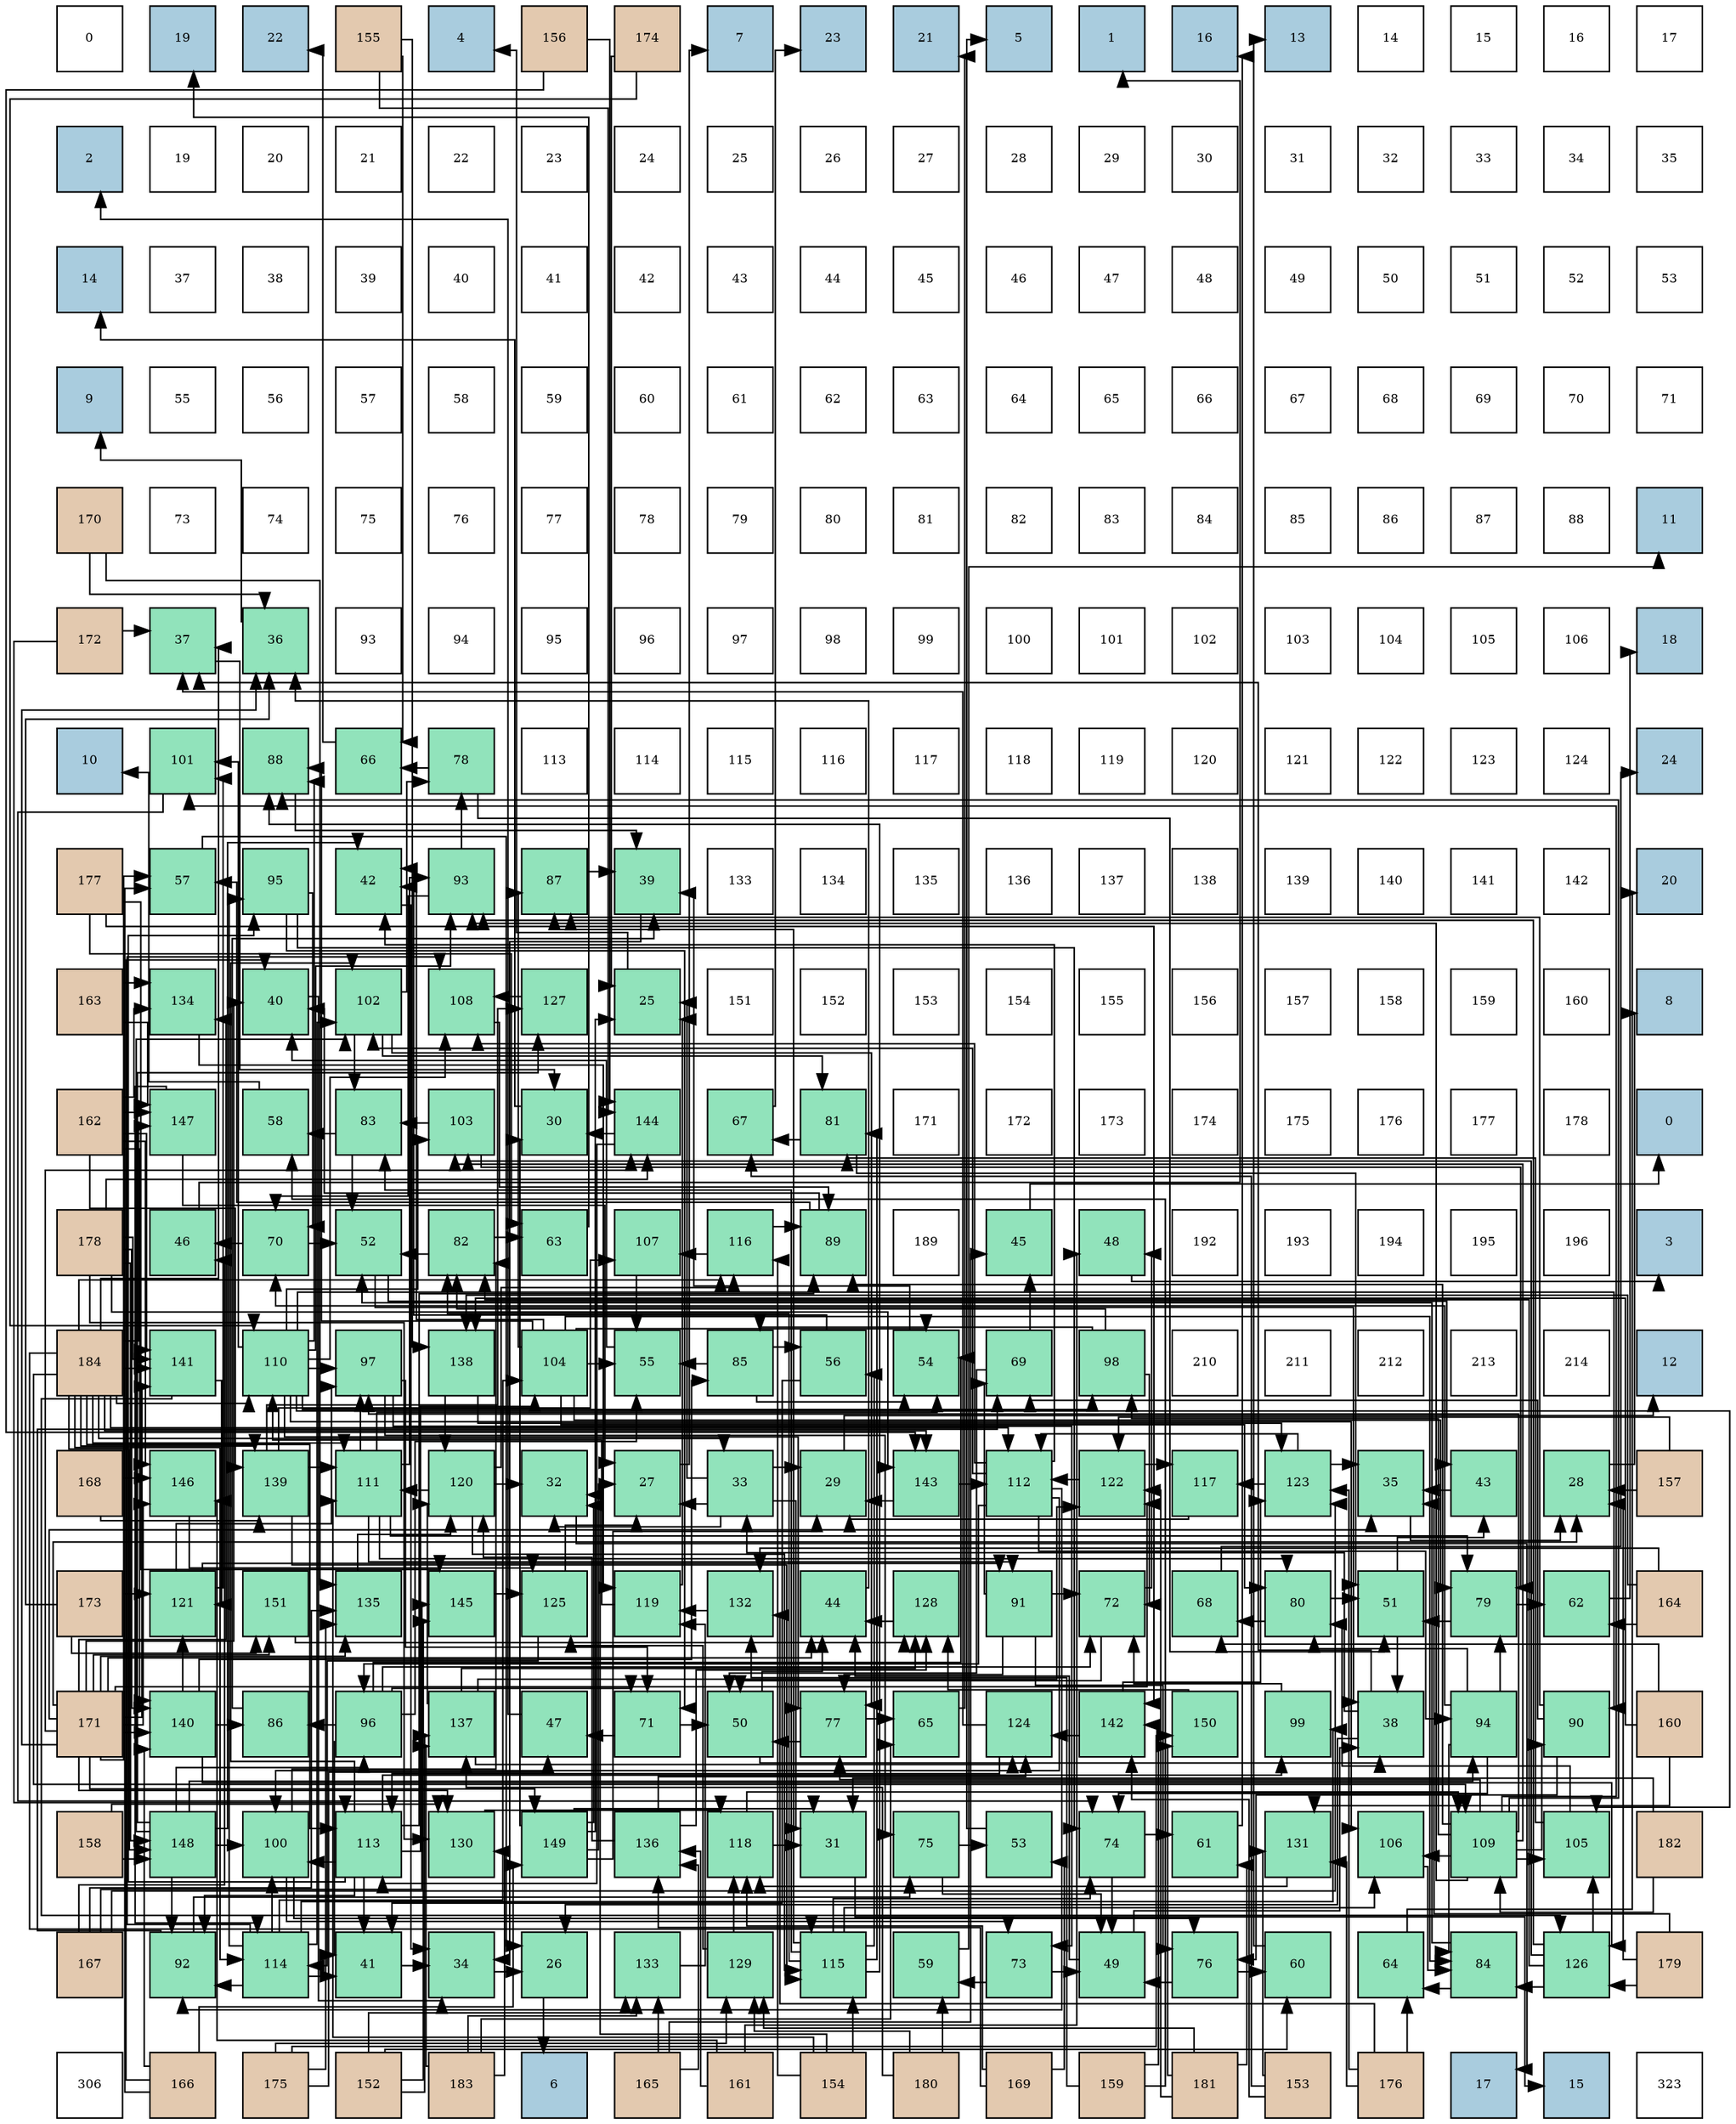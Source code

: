 digraph layout{
 rankdir=TB;
 splines=ortho;
 node [style=filled shape=square fixedsize=true width=0.6];
0[label="0", fontsize=8, fillcolor="#ffffff"];
1[label="19", fontsize=8, fillcolor="#a9ccde"];
2[label="22", fontsize=8, fillcolor="#a9ccde"];
3[label="155", fontsize=8, fillcolor="#e3c9af"];
4[label="4", fontsize=8, fillcolor="#a9ccde"];
5[label="156", fontsize=8, fillcolor="#e3c9af"];
6[label="174", fontsize=8, fillcolor="#e3c9af"];
7[label="7", fontsize=8, fillcolor="#a9ccde"];
8[label="23", fontsize=8, fillcolor="#a9ccde"];
9[label="21", fontsize=8, fillcolor="#a9ccde"];
10[label="5", fontsize=8, fillcolor="#a9ccde"];
11[label="1", fontsize=8, fillcolor="#a9ccde"];
12[label="16", fontsize=8, fillcolor="#a9ccde"];
13[label="13", fontsize=8, fillcolor="#a9ccde"];
14[label="14", fontsize=8, fillcolor="#ffffff"];
15[label="15", fontsize=8, fillcolor="#ffffff"];
16[label="16", fontsize=8, fillcolor="#ffffff"];
17[label="17", fontsize=8, fillcolor="#ffffff"];
18[label="2", fontsize=8, fillcolor="#a9ccde"];
19[label="19", fontsize=8, fillcolor="#ffffff"];
20[label="20", fontsize=8, fillcolor="#ffffff"];
21[label="21", fontsize=8, fillcolor="#ffffff"];
22[label="22", fontsize=8, fillcolor="#ffffff"];
23[label="23", fontsize=8, fillcolor="#ffffff"];
24[label="24", fontsize=8, fillcolor="#ffffff"];
25[label="25", fontsize=8, fillcolor="#ffffff"];
26[label="26", fontsize=8, fillcolor="#ffffff"];
27[label="27", fontsize=8, fillcolor="#ffffff"];
28[label="28", fontsize=8, fillcolor="#ffffff"];
29[label="29", fontsize=8, fillcolor="#ffffff"];
30[label="30", fontsize=8, fillcolor="#ffffff"];
31[label="31", fontsize=8, fillcolor="#ffffff"];
32[label="32", fontsize=8, fillcolor="#ffffff"];
33[label="33", fontsize=8, fillcolor="#ffffff"];
34[label="34", fontsize=8, fillcolor="#ffffff"];
35[label="35", fontsize=8, fillcolor="#ffffff"];
36[label="14", fontsize=8, fillcolor="#a9ccde"];
37[label="37", fontsize=8, fillcolor="#ffffff"];
38[label="38", fontsize=8, fillcolor="#ffffff"];
39[label="39", fontsize=8, fillcolor="#ffffff"];
40[label="40", fontsize=8, fillcolor="#ffffff"];
41[label="41", fontsize=8, fillcolor="#ffffff"];
42[label="42", fontsize=8, fillcolor="#ffffff"];
43[label="43", fontsize=8, fillcolor="#ffffff"];
44[label="44", fontsize=8, fillcolor="#ffffff"];
45[label="45", fontsize=8, fillcolor="#ffffff"];
46[label="46", fontsize=8, fillcolor="#ffffff"];
47[label="47", fontsize=8, fillcolor="#ffffff"];
48[label="48", fontsize=8, fillcolor="#ffffff"];
49[label="49", fontsize=8, fillcolor="#ffffff"];
50[label="50", fontsize=8, fillcolor="#ffffff"];
51[label="51", fontsize=8, fillcolor="#ffffff"];
52[label="52", fontsize=8, fillcolor="#ffffff"];
53[label="53", fontsize=8, fillcolor="#ffffff"];
54[label="9", fontsize=8, fillcolor="#a9ccde"];
55[label="55", fontsize=8, fillcolor="#ffffff"];
56[label="56", fontsize=8, fillcolor="#ffffff"];
57[label="57", fontsize=8, fillcolor="#ffffff"];
58[label="58", fontsize=8, fillcolor="#ffffff"];
59[label="59", fontsize=8, fillcolor="#ffffff"];
60[label="60", fontsize=8, fillcolor="#ffffff"];
61[label="61", fontsize=8, fillcolor="#ffffff"];
62[label="62", fontsize=8, fillcolor="#ffffff"];
63[label="63", fontsize=8, fillcolor="#ffffff"];
64[label="64", fontsize=8, fillcolor="#ffffff"];
65[label="65", fontsize=8, fillcolor="#ffffff"];
66[label="66", fontsize=8, fillcolor="#ffffff"];
67[label="67", fontsize=8, fillcolor="#ffffff"];
68[label="68", fontsize=8, fillcolor="#ffffff"];
69[label="69", fontsize=8, fillcolor="#ffffff"];
70[label="70", fontsize=8, fillcolor="#ffffff"];
71[label="71", fontsize=8, fillcolor="#ffffff"];
72[label="170", fontsize=8, fillcolor="#e3c9af"];
73[label="73", fontsize=8, fillcolor="#ffffff"];
74[label="74", fontsize=8, fillcolor="#ffffff"];
75[label="75", fontsize=8, fillcolor="#ffffff"];
76[label="76", fontsize=8, fillcolor="#ffffff"];
77[label="77", fontsize=8, fillcolor="#ffffff"];
78[label="78", fontsize=8, fillcolor="#ffffff"];
79[label="79", fontsize=8, fillcolor="#ffffff"];
80[label="80", fontsize=8, fillcolor="#ffffff"];
81[label="81", fontsize=8, fillcolor="#ffffff"];
82[label="82", fontsize=8, fillcolor="#ffffff"];
83[label="83", fontsize=8, fillcolor="#ffffff"];
84[label="84", fontsize=8, fillcolor="#ffffff"];
85[label="85", fontsize=8, fillcolor="#ffffff"];
86[label="86", fontsize=8, fillcolor="#ffffff"];
87[label="87", fontsize=8, fillcolor="#ffffff"];
88[label="88", fontsize=8, fillcolor="#ffffff"];
89[label="11", fontsize=8, fillcolor="#a9ccde"];
90[label="172", fontsize=8, fillcolor="#e3c9af"];
91[label="37", fontsize=8, fillcolor="#91e3bb"];
92[label="36", fontsize=8, fillcolor="#91e3bb"];
93[label="93", fontsize=8, fillcolor="#ffffff"];
94[label="94", fontsize=8, fillcolor="#ffffff"];
95[label="95", fontsize=8, fillcolor="#ffffff"];
96[label="96", fontsize=8, fillcolor="#ffffff"];
97[label="97", fontsize=8, fillcolor="#ffffff"];
98[label="98", fontsize=8, fillcolor="#ffffff"];
99[label="99", fontsize=8, fillcolor="#ffffff"];
100[label="100", fontsize=8, fillcolor="#ffffff"];
101[label="101", fontsize=8, fillcolor="#ffffff"];
102[label="102", fontsize=8, fillcolor="#ffffff"];
103[label="103", fontsize=8, fillcolor="#ffffff"];
104[label="104", fontsize=8, fillcolor="#ffffff"];
105[label="105", fontsize=8, fillcolor="#ffffff"];
106[label="106", fontsize=8, fillcolor="#ffffff"];
107[label="18", fontsize=8, fillcolor="#a9ccde"];
108[label="10", fontsize=8, fillcolor="#a9ccde"];
109[label="101", fontsize=8, fillcolor="#91e3bb"];
110[label="88", fontsize=8, fillcolor="#91e3bb"];
111[label="66", fontsize=8, fillcolor="#91e3bb"];
112[label="78", fontsize=8, fillcolor="#91e3bb"];
113[label="113", fontsize=8, fillcolor="#ffffff"];
114[label="114", fontsize=8, fillcolor="#ffffff"];
115[label="115", fontsize=8, fillcolor="#ffffff"];
116[label="116", fontsize=8, fillcolor="#ffffff"];
117[label="117", fontsize=8, fillcolor="#ffffff"];
118[label="118", fontsize=8, fillcolor="#ffffff"];
119[label="119", fontsize=8, fillcolor="#ffffff"];
120[label="120", fontsize=8, fillcolor="#ffffff"];
121[label="121", fontsize=8, fillcolor="#ffffff"];
122[label="122", fontsize=8, fillcolor="#ffffff"];
123[label="123", fontsize=8, fillcolor="#ffffff"];
124[label="124", fontsize=8, fillcolor="#ffffff"];
125[label="24", fontsize=8, fillcolor="#a9ccde"];
126[label="177", fontsize=8, fillcolor="#e3c9af"];
127[label="57", fontsize=8, fillcolor="#91e3bb"];
128[label="95", fontsize=8, fillcolor="#91e3bb"];
129[label="42", fontsize=8, fillcolor="#91e3bb"];
130[label="93", fontsize=8, fillcolor="#91e3bb"];
131[label="87", fontsize=8, fillcolor="#91e3bb"];
132[label="39", fontsize=8, fillcolor="#91e3bb"];
133[label="133", fontsize=8, fillcolor="#ffffff"];
134[label="134", fontsize=8, fillcolor="#ffffff"];
135[label="135", fontsize=8, fillcolor="#ffffff"];
136[label="136", fontsize=8, fillcolor="#ffffff"];
137[label="137", fontsize=8, fillcolor="#ffffff"];
138[label="138", fontsize=8, fillcolor="#ffffff"];
139[label="139", fontsize=8, fillcolor="#ffffff"];
140[label="140", fontsize=8, fillcolor="#ffffff"];
141[label="141", fontsize=8, fillcolor="#ffffff"];
142[label="142", fontsize=8, fillcolor="#ffffff"];
143[label="20", fontsize=8, fillcolor="#a9ccde"];
144[label="163", fontsize=8, fillcolor="#e3c9af"];
145[label="134", fontsize=8, fillcolor="#91e3bb"];
146[label="40", fontsize=8, fillcolor="#91e3bb"];
147[label="102", fontsize=8, fillcolor="#91e3bb"];
148[label="108", fontsize=8, fillcolor="#91e3bb"];
149[label="127", fontsize=8, fillcolor="#91e3bb"];
150[label="25", fontsize=8, fillcolor="#91e3bb"];
151[label="151", fontsize=8, fillcolor="#ffffff"];
152[label="152", fontsize=8, fillcolor="#ffffff"];
153[label="153", fontsize=8, fillcolor="#ffffff"];
154[label="154", fontsize=8, fillcolor="#ffffff"];
155[label="155", fontsize=8, fillcolor="#ffffff"];
156[label="156", fontsize=8, fillcolor="#ffffff"];
157[label="157", fontsize=8, fillcolor="#ffffff"];
158[label="158", fontsize=8, fillcolor="#ffffff"];
159[label="159", fontsize=8, fillcolor="#ffffff"];
160[label="160", fontsize=8, fillcolor="#ffffff"];
161[label="8", fontsize=8, fillcolor="#a9ccde"];
162[label="162", fontsize=8, fillcolor="#e3c9af"];
163[label="147", fontsize=8, fillcolor="#91e3bb"];
164[label="58", fontsize=8, fillcolor="#91e3bb"];
165[label="83", fontsize=8, fillcolor="#91e3bb"];
166[label="103", fontsize=8, fillcolor="#91e3bb"];
167[label="30", fontsize=8, fillcolor="#91e3bb"];
168[label="144", fontsize=8, fillcolor="#91e3bb"];
169[label="67", fontsize=8, fillcolor="#91e3bb"];
170[label="81", fontsize=8, fillcolor="#91e3bb"];
171[label="171", fontsize=8, fillcolor="#ffffff"];
172[label="172", fontsize=8, fillcolor="#ffffff"];
173[label="173", fontsize=8, fillcolor="#ffffff"];
174[label="174", fontsize=8, fillcolor="#ffffff"];
175[label="175", fontsize=8, fillcolor="#ffffff"];
176[label="176", fontsize=8, fillcolor="#ffffff"];
177[label="177", fontsize=8, fillcolor="#ffffff"];
178[label="178", fontsize=8, fillcolor="#ffffff"];
179[label="0", fontsize=8, fillcolor="#a9ccde"];
180[label="178", fontsize=8, fillcolor="#e3c9af"];
181[label="46", fontsize=8, fillcolor="#91e3bb"];
182[label="70", fontsize=8, fillcolor="#91e3bb"];
183[label="52", fontsize=8, fillcolor="#91e3bb"];
184[label="82", fontsize=8, fillcolor="#91e3bb"];
185[label="63", fontsize=8, fillcolor="#91e3bb"];
186[label="107", fontsize=8, fillcolor="#91e3bb"];
187[label="116", fontsize=8, fillcolor="#91e3bb"];
188[label="89", fontsize=8, fillcolor="#91e3bb"];
189[label="189", fontsize=8, fillcolor="#ffffff"];
190[label="45", fontsize=8, fillcolor="#91e3bb"];
191[label="48", fontsize=8, fillcolor="#91e3bb"];
192[label="192", fontsize=8, fillcolor="#ffffff"];
193[label="193", fontsize=8, fillcolor="#ffffff"];
194[label="194", fontsize=8, fillcolor="#ffffff"];
195[label="195", fontsize=8, fillcolor="#ffffff"];
196[label="196", fontsize=8, fillcolor="#ffffff"];
197[label="3", fontsize=8, fillcolor="#a9ccde"];
198[label="184", fontsize=8, fillcolor="#e3c9af"];
199[label="141", fontsize=8, fillcolor="#91e3bb"];
200[label="110", fontsize=8, fillcolor="#91e3bb"];
201[label="97", fontsize=8, fillcolor="#91e3bb"];
202[label="138", fontsize=8, fillcolor="#91e3bb"];
203[label="104", fontsize=8, fillcolor="#91e3bb"];
204[label="55", fontsize=8, fillcolor="#91e3bb"];
205[label="85", fontsize=8, fillcolor="#91e3bb"];
206[label="56", fontsize=8, fillcolor="#91e3bb"];
207[label="54", fontsize=8, fillcolor="#91e3bb"];
208[label="69", fontsize=8, fillcolor="#91e3bb"];
209[label="98", fontsize=8, fillcolor="#91e3bb"];
210[label="210", fontsize=8, fillcolor="#ffffff"];
211[label="211", fontsize=8, fillcolor="#ffffff"];
212[label="212", fontsize=8, fillcolor="#ffffff"];
213[label="213", fontsize=8, fillcolor="#ffffff"];
214[label="214", fontsize=8, fillcolor="#ffffff"];
215[label="12", fontsize=8, fillcolor="#a9ccde"];
216[label="168", fontsize=8, fillcolor="#e3c9af"];
217[label="146", fontsize=8, fillcolor="#91e3bb"];
218[label="139", fontsize=8, fillcolor="#91e3bb"];
219[label="111", fontsize=8, fillcolor="#91e3bb"];
220[label="120", fontsize=8, fillcolor="#91e3bb"];
221[label="32", fontsize=8, fillcolor="#91e3bb"];
222[label="27", fontsize=8, fillcolor="#91e3bb"];
223[label="33", fontsize=8, fillcolor="#91e3bb"];
224[label="29", fontsize=8, fillcolor="#91e3bb"];
225[label="143", fontsize=8, fillcolor="#91e3bb"];
226[label="112", fontsize=8, fillcolor="#91e3bb"];
227[label="122", fontsize=8, fillcolor="#91e3bb"];
228[label="117", fontsize=8, fillcolor="#91e3bb"];
229[label="123", fontsize=8, fillcolor="#91e3bb"];
230[label="35", fontsize=8, fillcolor="#91e3bb"];
231[label="43", fontsize=8, fillcolor="#91e3bb"];
232[label="28", fontsize=8, fillcolor="#91e3bb"];
233[label="157", fontsize=8, fillcolor="#e3c9af"];
234[label="173", fontsize=8, fillcolor="#e3c9af"];
235[label="121", fontsize=8, fillcolor="#91e3bb"];
236[label="151", fontsize=8, fillcolor="#91e3bb"];
237[label="135", fontsize=8, fillcolor="#91e3bb"];
238[label="145", fontsize=8, fillcolor="#91e3bb"];
239[label="125", fontsize=8, fillcolor="#91e3bb"];
240[label="119", fontsize=8, fillcolor="#91e3bb"];
241[label="132", fontsize=8, fillcolor="#91e3bb"];
242[label="44", fontsize=8, fillcolor="#91e3bb"];
243[label="128", fontsize=8, fillcolor="#91e3bb"];
244[label="91", fontsize=8, fillcolor="#91e3bb"];
245[label="72", fontsize=8, fillcolor="#91e3bb"];
246[label="68", fontsize=8, fillcolor="#91e3bb"];
247[label="80", fontsize=8, fillcolor="#91e3bb"];
248[label="51", fontsize=8, fillcolor="#91e3bb"];
249[label="79", fontsize=8, fillcolor="#91e3bb"];
250[label="62", fontsize=8, fillcolor="#91e3bb"];
251[label="164", fontsize=8, fillcolor="#e3c9af"];
252[label="171", fontsize=8, fillcolor="#e3c9af"];
253[label="140", fontsize=8, fillcolor="#91e3bb"];
254[label="86", fontsize=8, fillcolor="#91e3bb"];
255[label="96", fontsize=8, fillcolor="#91e3bb"];
256[label="137", fontsize=8, fillcolor="#91e3bb"];
257[label="47", fontsize=8, fillcolor="#91e3bb"];
258[label="71", fontsize=8, fillcolor="#91e3bb"];
259[label="50", fontsize=8, fillcolor="#91e3bb"];
260[label="77", fontsize=8, fillcolor="#91e3bb"];
261[label="65", fontsize=8, fillcolor="#91e3bb"];
262[label="124", fontsize=8, fillcolor="#91e3bb"];
263[label="142", fontsize=8, fillcolor="#91e3bb"];
264[label="150", fontsize=8, fillcolor="#91e3bb"];
265[label="99", fontsize=8, fillcolor="#91e3bb"];
266[label="38", fontsize=8, fillcolor="#91e3bb"];
267[label="94", fontsize=8, fillcolor="#91e3bb"];
268[label="90", fontsize=8, fillcolor="#91e3bb"];
269[label="160", fontsize=8, fillcolor="#e3c9af"];
270[label="158", fontsize=8, fillcolor="#e3c9af"];
271[label="148", fontsize=8, fillcolor="#91e3bb"];
272[label="100", fontsize=8, fillcolor="#91e3bb"];
273[label="113", fontsize=8, fillcolor="#91e3bb"];
274[label="130", fontsize=8, fillcolor="#91e3bb"];
275[label="149", fontsize=8, fillcolor="#91e3bb"];
276[label="136", fontsize=8, fillcolor="#91e3bb"];
277[label="118", fontsize=8, fillcolor="#91e3bb"];
278[label="31", fontsize=8, fillcolor="#91e3bb"];
279[label="75", fontsize=8, fillcolor="#91e3bb"];
280[label="53", fontsize=8, fillcolor="#91e3bb"];
281[label="74", fontsize=8, fillcolor="#91e3bb"];
282[label="61", fontsize=8, fillcolor="#91e3bb"];
283[label="131", fontsize=8, fillcolor="#91e3bb"];
284[label="106", fontsize=8, fillcolor="#91e3bb"];
285[label="109", fontsize=8, fillcolor="#91e3bb"];
286[label="105", fontsize=8, fillcolor="#91e3bb"];
287[label="182", fontsize=8, fillcolor="#e3c9af"];
288[label="167", fontsize=8, fillcolor="#e3c9af"];
289[label="92", fontsize=8, fillcolor="#91e3bb"];
290[label="114", fontsize=8, fillcolor="#91e3bb"];
291[label="41", fontsize=8, fillcolor="#91e3bb"];
292[label="34", fontsize=8, fillcolor="#91e3bb"];
293[label="26", fontsize=8, fillcolor="#91e3bb"];
294[label="133", fontsize=8, fillcolor="#91e3bb"];
295[label="129", fontsize=8, fillcolor="#91e3bb"];
296[label="115", fontsize=8, fillcolor="#91e3bb"];
297[label="59", fontsize=8, fillcolor="#91e3bb"];
298[label="73", fontsize=8, fillcolor="#91e3bb"];
299[label="49", fontsize=8, fillcolor="#91e3bb"];
300[label="76", fontsize=8, fillcolor="#91e3bb"];
301[label="60", fontsize=8, fillcolor="#91e3bb"];
302[label="64", fontsize=8, fillcolor="#91e3bb"];
303[label="84", fontsize=8, fillcolor="#91e3bb"];
304[label="126", fontsize=8, fillcolor="#91e3bb"];
305[label="179", fontsize=8, fillcolor="#e3c9af"];
306[label="306", fontsize=8, fillcolor="#ffffff"];
307[label="166", fontsize=8, fillcolor="#e3c9af"];
308[label="175", fontsize=8, fillcolor="#e3c9af"];
309[label="152", fontsize=8, fillcolor="#e3c9af"];
310[label="183", fontsize=8, fillcolor="#e3c9af"];
311[label="6", fontsize=8, fillcolor="#a9ccde"];
312[label="165", fontsize=8, fillcolor="#e3c9af"];
313[label="161", fontsize=8, fillcolor="#e3c9af"];
314[label="154", fontsize=8, fillcolor="#e3c9af"];
315[label="180", fontsize=8, fillcolor="#e3c9af"];
316[label="169", fontsize=8, fillcolor="#e3c9af"];
317[label="159", fontsize=8, fillcolor="#e3c9af"];
318[label="181", fontsize=8, fillcolor="#e3c9af"];
319[label="153", fontsize=8, fillcolor="#e3c9af"];
320[label="176", fontsize=8, fillcolor="#e3c9af"];
321[label="17", fontsize=8, fillcolor="#a9ccde"];
322[label="15", fontsize=8, fillcolor="#a9ccde"];
323[label="323", fontsize=8, fillcolor="#ffffff"];
edge [constraint=false, style=vis];150 -> 4;
293 -> 311;
222 -> 7;
232 -> 161;
224 -> 215;
167 -> 36;
278 -> 322;
221 -> 321;
223 -> 150;
223 -> 222;
223 -> 224;
223 -> 278;
223 -> 221;
292 -> 293;
230 -> 232;
92 -> 54;
91 -> 167;
266 -> 293;
266 -> 223;
266 -> 91;
132 -> 292;
146 -> 292;
291 -> 292;
129 -> 292;
231 -> 230;
242 -> 92;
190 -> 179;
181 -> 11;
257 -> 18;
191 -> 197;
299 -> 266;
299 -> 242;
259 -> 266;
259 -> 242;
248 -> 266;
248 -> 231;
183 -> 266;
183 -> 231;
280 -> 10;
207 -> 132;
204 -> 146;
206 -> 291;
206 -> 129;
127 -> 293;
164 -> 108;
297 -> 89;
301 -> 13;
282 -> 12;
250 -> 107;
185 -> 1;
302 -> 143;
261 -> 9;
111 -> 2;
169 -> 8;
246 -> 125;
208 -> 190;
208 -> 259;
182 -> 181;
182 -> 183;
258 -> 257;
258 -> 259;
245 -> 191;
245 -> 259;
298 -> 299;
298 -> 297;
281 -> 299;
281 -> 282;
279 -> 299;
279 -> 280;
300 -> 299;
300 -> 301;
260 -> 259;
260 -> 261;
112 -> 248;
112 -> 111;
249 -> 248;
249 -> 250;
247 -> 248;
247 -> 246;
170 -> 248;
170 -> 169;
184 -> 183;
184 -> 185;
165 -> 183;
165 -> 164;
303 -> 183;
303 -> 302;
205 -> 207;
205 -> 204;
205 -> 206;
254 -> 132;
131 -> 132;
110 -> 132;
188 -> 146;
188 -> 127;
268 -> 208;
268 -> 300;
268 -> 131;
244 -> 208;
244 -> 245;
244 -> 300;
244 -> 260;
289 -> 208;
289 -> 279;
130 -> 182;
130 -> 112;
267 -> 182;
267 -> 281;
267 -> 249;
267 -> 247;
267 -> 303;
128 -> 182;
128 -> 258;
128 -> 281;
255 -> 291;
255 -> 207;
255 -> 204;
255 -> 258;
255 -> 245;
255 -> 254;
201 -> 258;
201 -> 298;
201 -> 279;
209 -> 245;
209 -> 184;
209 -> 205;
265 -> 245;
272 -> 298;
272 -> 300;
272 -> 184;
109 -> 281;
147 -> 260;
147 -> 112;
147 -> 170;
147 -> 165;
166 -> 249;
166 -> 165;
203 -> 129;
203 -> 207;
203 -> 204;
203 -> 249;
203 -> 247;
203 -> 303;
203 -> 131;
203 -> 110;
286 -> 247;
286 -> 170;
284 -> 303;
186 -> 204;
148 -> 188;
285 -> 260;
285 -> 110;
285 -> 188;
285 -> 268;
285 -> 130;
285 -> 201;
285 -> 209;
285 -> 109;
285 -> 166;
285 -> 286;
285 -> 284;
200 -> 260;
200 -> 110;
200 -> 268;
200 -> 130;
200 -> 201;
200 -> 209;
200 -> 109;
200 -> 166;
200 -> 286;
200 -> 284;
200 -> 148;
219 -> 207;
219 -> 249;
219 -> 247;
219 -> 244;
219 -> 130;
219 -> 201;
226 -> 129;
226 -> 289;
226 -> 267;
226 -> 255;
226 -> 272;
226 -> 147;
226 -> 148;
273 -> 291;
273 -> 188;
273 -> 289;
273 -> 128;
273 -> 265;
273 -> 272;
273 -> 147;
273 -> 203;
290 -> 291;
290 -> 289;
290 -> 128;
290 -> 265;
290 -> 272;
290 -> 147;
290 -> 203;
290 -> 148;
296 -> 206;
296 -> 281;
296 -> 170;
296 -> 184;
296 -> 165;
296 -> 131;
296 -> 110;
296 -> 284;
187 -> 188;
187 -> 186;
228 -> 224;
277 -> 278;
277 -> 285;
240 -> 150;
240 -> 200;
220 -> 221;
220 -> 219;
220 -> 296;
220 -> 187;
235 -> 244;
235 -> 201;
235 -> 109;
227 -> 226;
227 -> 228;
229 -> 230;
229 -> 226;
229 -> 228;
262 -> 91;
262 -> 273;
239 -> 222;
239 -> 290;
304 -> 184;
304 -> 303;
304 -> 130;
304 -> 166;
304 -> 286;
149 -> 148;
243 -> 242;
295 -> 277;
295 -> 239;
274 -> 277;
283 -> 277;
241 -> 240;
294 -> 240;
145 -> 240;
237 -> 220;
276 -> 220;
276 -> 262;
276 -> 243;
256 -> 220;
256 -> 227;
256 -> 262;
256 -> 243;
202 -> 220;
202 -> 229;
218 -> 186;
218 -> 219;
218 -> 296;
218 -> 149;
253 -> 205;
253 -> 254;
253 -> 235;
253 -> 304;
199 -> 235;
199 -> 304;
263 -> 229;
263 -> 262;
225 -> 224;
225 -> 226;
168 -> 167;
168 -> 273;
238 -> 239;
217 -> 239;
163 -> 222;
163 -> 290;
271 -> 129;
271 -> 289;
271 -> 267;
271 -> 255;
271 -> 272;
271 -> 147;
271 -> 149;
275 -> 150;
275 -> 222;
275 -> 224;
275 -> 167;
275 -> 278;
275 -> 221;
264 -> 243;
236 -> 243;
309 -> 301;
309 -> 294;
309 -> 256;
309 -> 238;
319 -> 169;
319 -> 283;
319 -> 263;
314 -> 221;
314 -> 219;
314 -> 296;
314 -> 187;
3 -> 111;
3 -> 202;
3 -> 168;
5 -> 225;
5 -> 168;
233 -> 232;
233 -> 227;
270 -> 274;
270 -> 271;
317 -> 164;
317 -> 241;
317 -> 263;
269 -> 246;
269 -> 283;
269 -> 202;
313 -> 191;
313 -> 276;
313 -> 217;
162 -> 145;
162 -> 218;
162 -> 253;
162 -> 199;
162 -> 217;
162 -> 163;
144 -> 145;
144 -> 163;
251 -> 250;
251 -> 241;
251 -> 202;
312 -> 190;
312 -> 294;
312 -> 276;
307 -> 146;
307 -> 127;
307 -> 253;
307 -> 275;
288 -> 181;
288 -> 229;
288 -> 237;
288 -> 238;
216 -> 218;
216 -> 217;
316 -> 280;
316 -> 277;
316 -> 276;
72 -> 92;
72 -> 237;
252 -> 232;
252 -> 230;
252 -> 92;
252 -> 146;
252 -> 242;
252 -> 127;
252 -> 227;
252 -> 274;
252 -> 145;
252 -> 237;
252 -> 253;
252 -> 199;
252 -> 168;
252 -> 217;
252 -> 275;
252 -> 236;
90 -> 91;
90 -> 273;
234 -> 92;
234 -> 235;
234 -> 236;
6 -> 150;
6 -> 200;
308 -> 257;
308 -> 295;
308 -> 237;
308 -> 264;
320 -> 302;
320 -> 229;
320 -> 283;
320 -> 241;
126 -> 185;
126 -> 263;
126 -> 238;
180 -> 274;
180 -> 253;
180 -> 199;
180 -> 225;
180 -> 168;
180 -> 271;
305 -> 232;
305 -> 230;
305 -> 304;
315 -> 297;
315 -> 295;
315 -> 256;
318 -> 282;
318 -> 227;
318 -> 295;
318 -> 264;
287 -> 278;
287 -> 285;
310 -> 261;
310 -> 274;
310 -> 294;
310 -> 256;
198 -> 223;
198 -> 91;
198 -> 285;
198 -> 200;
198 -> 219;
198 -> 226;
198 -> 273;
198 -> 290;
198 -> 296;
198 -> 187;
198 -> 218;
198 -> 199;
198 -> 225;
198 -> 163;
198 -> 271;
edge [constraint=true, style=invis];
0 -> 18 -> 36 -> 54 -> 72 -> 90 -> 108 -> 126 -> 144 -> 162 -> 180 -> 198 -> 216 -> 234 -> 252 -> 270 -> 288 -> 306;
1 -> 19 -> 37 -> 55 -> 73 -> 91 -> 109 -> 127 -> 145 -> 163 -> 181 -> 199 -> 217 -> 235 -> 253 -> 271 -> 289 -> 307;
2 -> 20 -> 38 -> 56 -> 74 -> 92 -> 110 -> 128 -> 146 -> 164 -> 182 -> 200 -> 218 -> 236 -> 254 -> 272 -> 290 -> 308;
3 -> 21 -> 39 -> 57 -> 75 -> 93 -> 111 -> 129 -> 147 -> 165 -> 183 -> 201 -> 219 -> 237 -> 255 -> 273 -> 291 -> 309;
4 -> 22 -> 40 -> 58 -> 76 -> 94 -> 112 -> 130 -> 148 -> 166 -> 184 -> 202 -> 220 -> 238 -> 256 -> 274 -> 292 -> 310;
5 -> 23 -> 41 -> 59 -> 77 -> 95 -> 113 -> 131 -> 149 -> 167 -> 185 -> 203 -> 221 -> 239 -> 257 -> 275 -> 293 -> 311;
6 -> 24 -> 42 -> 60 -> 78 -> 96 -> 114 -> 132 -> 150 -> 168 -> 186 -> 204 -> 222 -> 240 -> 258 -> 276 -> 294 -> 312;
7 -> 25 -> 43 -> 61 -> 79 -> 97 -> 115 -> 133 -> 151 -> 169 -> 187 -> 205 -> 223 -> 241 -> 259 -> 277 -> 295 -> 313;
8 -> 26 -> 44 -> 62 -> 80 -> 98 -> 116 -> 134 -> 152 -> 170 -> 188 -> 206 -> 224 -> 242 -> 260 -> 278 -> 296 -> 314;
9 -> 27 -> 45 -> 63 -> 81 -> 99 -> 117 -> 135 -> 153 -> 171 -> 189 -> 207 -> 225 -> 243 -> 261 -> 279 -> 297 -> 315;
10 -> 28 -> 46 -> 64 -> 82 -> 100 -> 118 -> 136 -> 154 -> 172 -> 190 -> 208 -> 226 -> 244 -> 262 -> 280 -> 298 -> 316;
11 -> 29 -> 47 -> 65 -> 83 -> 101 -> 119 -> 137 -> 155 -> 173 -> 191 -> 209 -> 227 -> 245 -> 263 -> 281 -> 299 -> 317;
12 -> 30 -> 48 -> 66 -> 84 -> 102 -> 120 -> 138 -> 156 -> 174 -> 192 -> 210 -> 228 -> 246 -> 264 -> 282 -> 300 -> 318;
13 -> 31 -> 49 -> 67 -> 85 -> 103 -> 121 -> 139 -> 157 -> 175 -> 193 -> 211 -> 229 -> 247 -> 265 -> 283 -> 301 -> 319;
14 -> 32 -> 50 -> 68 -> 86 -> 104 -> 122 -> 140 -> 158 -> 176 -> 194 -> 212 -> 230 -> 248 -> 266 -> 284 -> 302 -> 320;
15 -> 33 -> 51 -> 69 -> 87 -> 105 -> 123 -> 141 -> 159 -> 177 -> 195 -> 213 -> 231 -> 249 -> 267 -> 285 -> 303 -> 321;
16 -> 34 -> 52 -> 70 -> 88 -> 106 -> 124 -> 142 -> 160 -> 178 -> 196 -> 214 -> 232 -> 250 -> 268 -> 286 -> 304 -> 322;
17 -> 35 -> 53 -> 71 -> 89 -> 107 -> 125 -> 143 -> 161 -> 179 -> 197 -> 215 -> 233 -> 251 -> 269 -> 287 -> 305 -> 323;
rank = same {0 -> 1 -> 2 -> 3 -> 4 -> 5 -> 6 -> 7 -> 8 -> 9 -> 10 -> 11 -> 12 -> 13 -> 14 -> 15 -> 16 -> 17};
rank = same {18 -> 19 -> 20 -> 21 -> 22 -> 23 -> 24 -> 25 -> 26 -> 27 -> 28 -> 29 -> 30 -> 31 -> 32 -> 33 -> 34 -> 35};
rank = same {36 -> 37 -> 38 -> 39 -> 40 -> 41 -> 42 -> 43 -> 44 -> 45 -> 46 -> 47 -> 48 -> 49 -> 50 -> 51 -> 52 -> 53};
rank = same {54 -> 55 -> 56 -> 57 -> 58 -> 59 -> 60 -> 61 -> 62 -> 63 -> 64 -> 65 -> 66 -> 67 -> 68 -> 69 -> 70 -> 71};
rank = same {72 -> 73 -> 74 -> 75 -> 76 -> 77 -> 78 -> 79 -> 80 -> 81 -> 82 -> 83 -> 84 -> 85 -> 86 -> 87 -> 88 -> 89};
rank = same {90 -> 91 -> 92 -> 93 -> 94 -> 95 -> 96 -> 97 -> 98 -> 99 -> 100 -> 101 -> 102 -> 103 -> 104 -> 105 -> 106 -> 107};
rank = same {108 -> 109 -> 110 -> 111 -> 112 -> 113 -> 114 -> 115 -> 116 -> 117 -> 118 -> 119 -> 120 -> 121 -> 122 -> 123 -> 124 -> 125};
rank = same {126 -> 127 -> 128 -> 129 -> 130 -> 131 -> 132 -> 133 -> 134 -> 135 -> 136 -> 137 -> 138 -> 139 -> 140 -> 141 -> 142 -> 143};
rank = same {144 -> 145 -> 146 -> 147 -> 148 -> 149 -> 150 -> 151 -> 152 -> 153 -> 154 -> 155 -> 156 -> 157 -> 158 -> 159 -> 160 -> 161};
rank = same {162 -> 163 -> 164 -> 165 -> 166 -> 167 -> 168 -> 169 -> 170 -> 171 -> 172 -> 173 -> 174 -> 175 -> 176 -> 177 -> 178 -> 179};
rank = same {180 -> 181 -> 182 -> 183 -> 184 -> 185 -> 186 -> 187 -> 188 -> 189 -> 190 -> 191 -> 192 -> 193 -> 194 -> 195 -> 196 -> 197};
rank = same {198 -> 199 -> 200 -> 201 -> 202 -> 203 -> 204 -> 205 -> 206 -> 207 -> 208 -> 209 -> 210 -> 211 -> 212 -> 213 -> 214 -> 215};
rank = same {216 -> 217 -> 218 -> 219 -> 220 -> 221 -> 222 -> 223 -> 224 -> 225 -> 226 -> 227 -> 228 -> 229 -> 230 -> 231 -> 232 -> 233};
rank = same {234 -> 235 -> 236 -> 237 -> 238 -> 239 -> 240 -> 241 -> 242 -> 243 -> 244 -> 245 -> 246 -> 247 -> 248 -> 249 -> 250 -> 251};
rank = same {252 -> 253 -> 254 -> 255 -> 256 -> 257 -> 258 -> 259 -> 260 -> 261 -> 262 -> 263 -> 264 -> 265 -> 266 -> 267 -> 268 -> 269};
rank = same {270 -> 271 -> 272 -> 273 -> 274 -> 275 -> 276 -> 277 -> 278 -> 279 -> 280 -> 281 -> 282 -> 283 -> 284 -> 285 -> 286 -> 287};
rank = same {288 -> 289 -> 290 -> 291 -> 292 -> 293 -> 294 -> 295 -> 296 -> 297 -> 298 -> 299 -> 300 -> 301 -> 302 -> 303 -> 304 -> 305};
rank = same {306 -> 307 -> 308 -> 309 -> 310 -> 311 -> 312 -> 313 -> 314 -> 315 -> 316 -> 317 -> 318 -> 319 -> 320 -> 321 -> 322 -> 323};
}